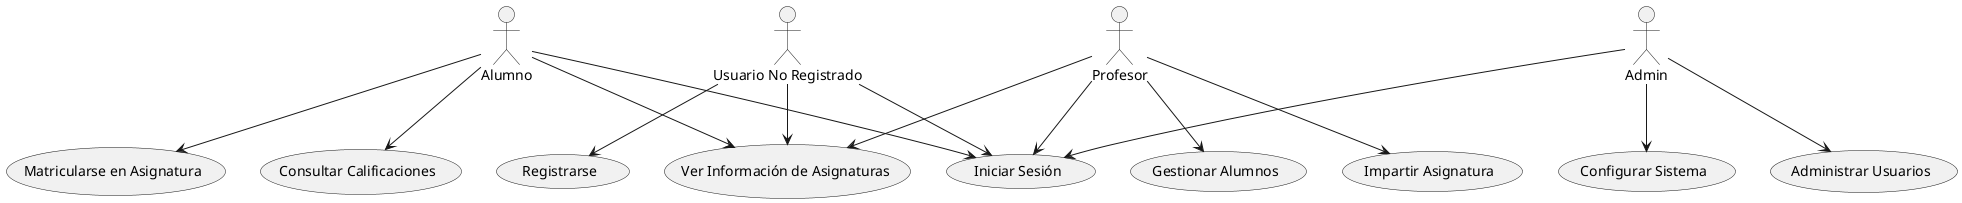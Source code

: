 @startuml

actor "Usuario No Registrado" as UsuarioNoRegistrado
actor Profesor
actor Alumno
actor Admin

usecase "Registrarse" as UC_Registrarse
usecase "Iniciar Sesión" as UC_IniciarSesion
usecase "Ver Información de Asignaturas" as UC_VerInfoAsignaturas
usecase "Matricularse en Asignatura" as UC_Matricularse
usecase "Consultar Calificaciones" as UC_ConsultarCalificaciones
usecase "Impartir Asignatura" as UC_ImpartirAsignatura
usecase "Gestionar Alumnos" as UC_GestionarAlumnos
usecase "Administrar Usuarios" as UC_AdministrarUsuarios
usecase "Configurar Sistema" as UC_ConfigurarSistema

UsuarioNoRegistrado --> UC_Registrarse
UsuarioNoRegistrado --> UC_VerInfoAsignaturas
UsuarioNoRegistrado --> UC_IniciarSesion

Alumno --> UC_IniciarSesion
Alumno --> UC_VerInfoAsignaturas
Alumno --> UC_Matricularse
Alumno --> UC_ConsultarCalificaciones

Profesor --> UC_IniciarSesion
Profesor --> UC_VerInfoAsignaturas
Profesor --> UC_ImpartirAsignatura
Profesor --> UC_GestionarAlumnos

Admin --> UC_IniciarSesion
Admin --> UC_AdministrarUsuarios
Admin --> UC_ConfigurarSistema

@enduml